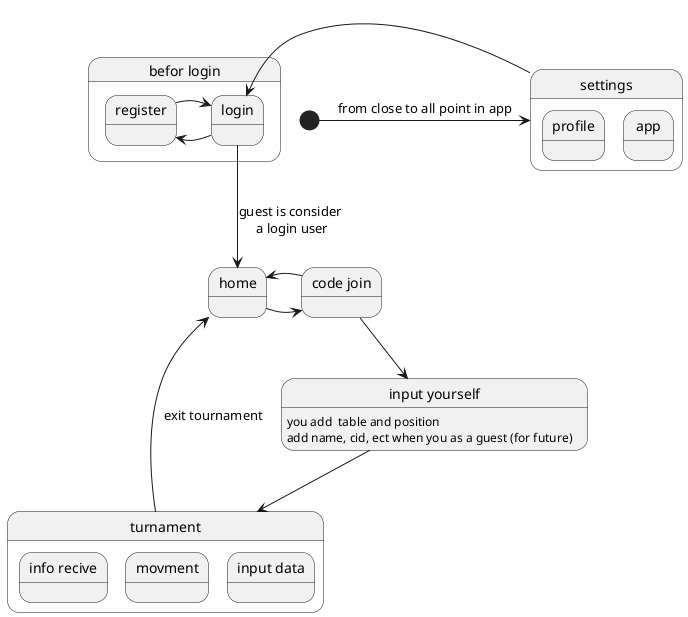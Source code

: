 @startuml
State B as "befor login"{
    state B1 as "login"
    state B2 as "register"
 B1 -> B2
 B2 -> B1
}

B1 --> A1:guest is consider\n a login user
'State A as "after login"{
state A1 as "home"
state A3 as "code join"
state C as "settings"{
    state C1 as "profile"
    state C2 as "app"
}
[*]->C : from close to all point in app
state A4 as "input yourself"
      A4 :you add  table and position
      A4 : add name, cid, ect when you as a guest (for future)
C -> B1
 A3 --> A4
 A4 -->D
 A1 -> A3
 A3 ->A1
 D --> A1 : exit tournament
state D as "turnament"{
   state D1 as "info recive"
   state D2 as "movment"
   state D3 as "input data"
}



@enduml
